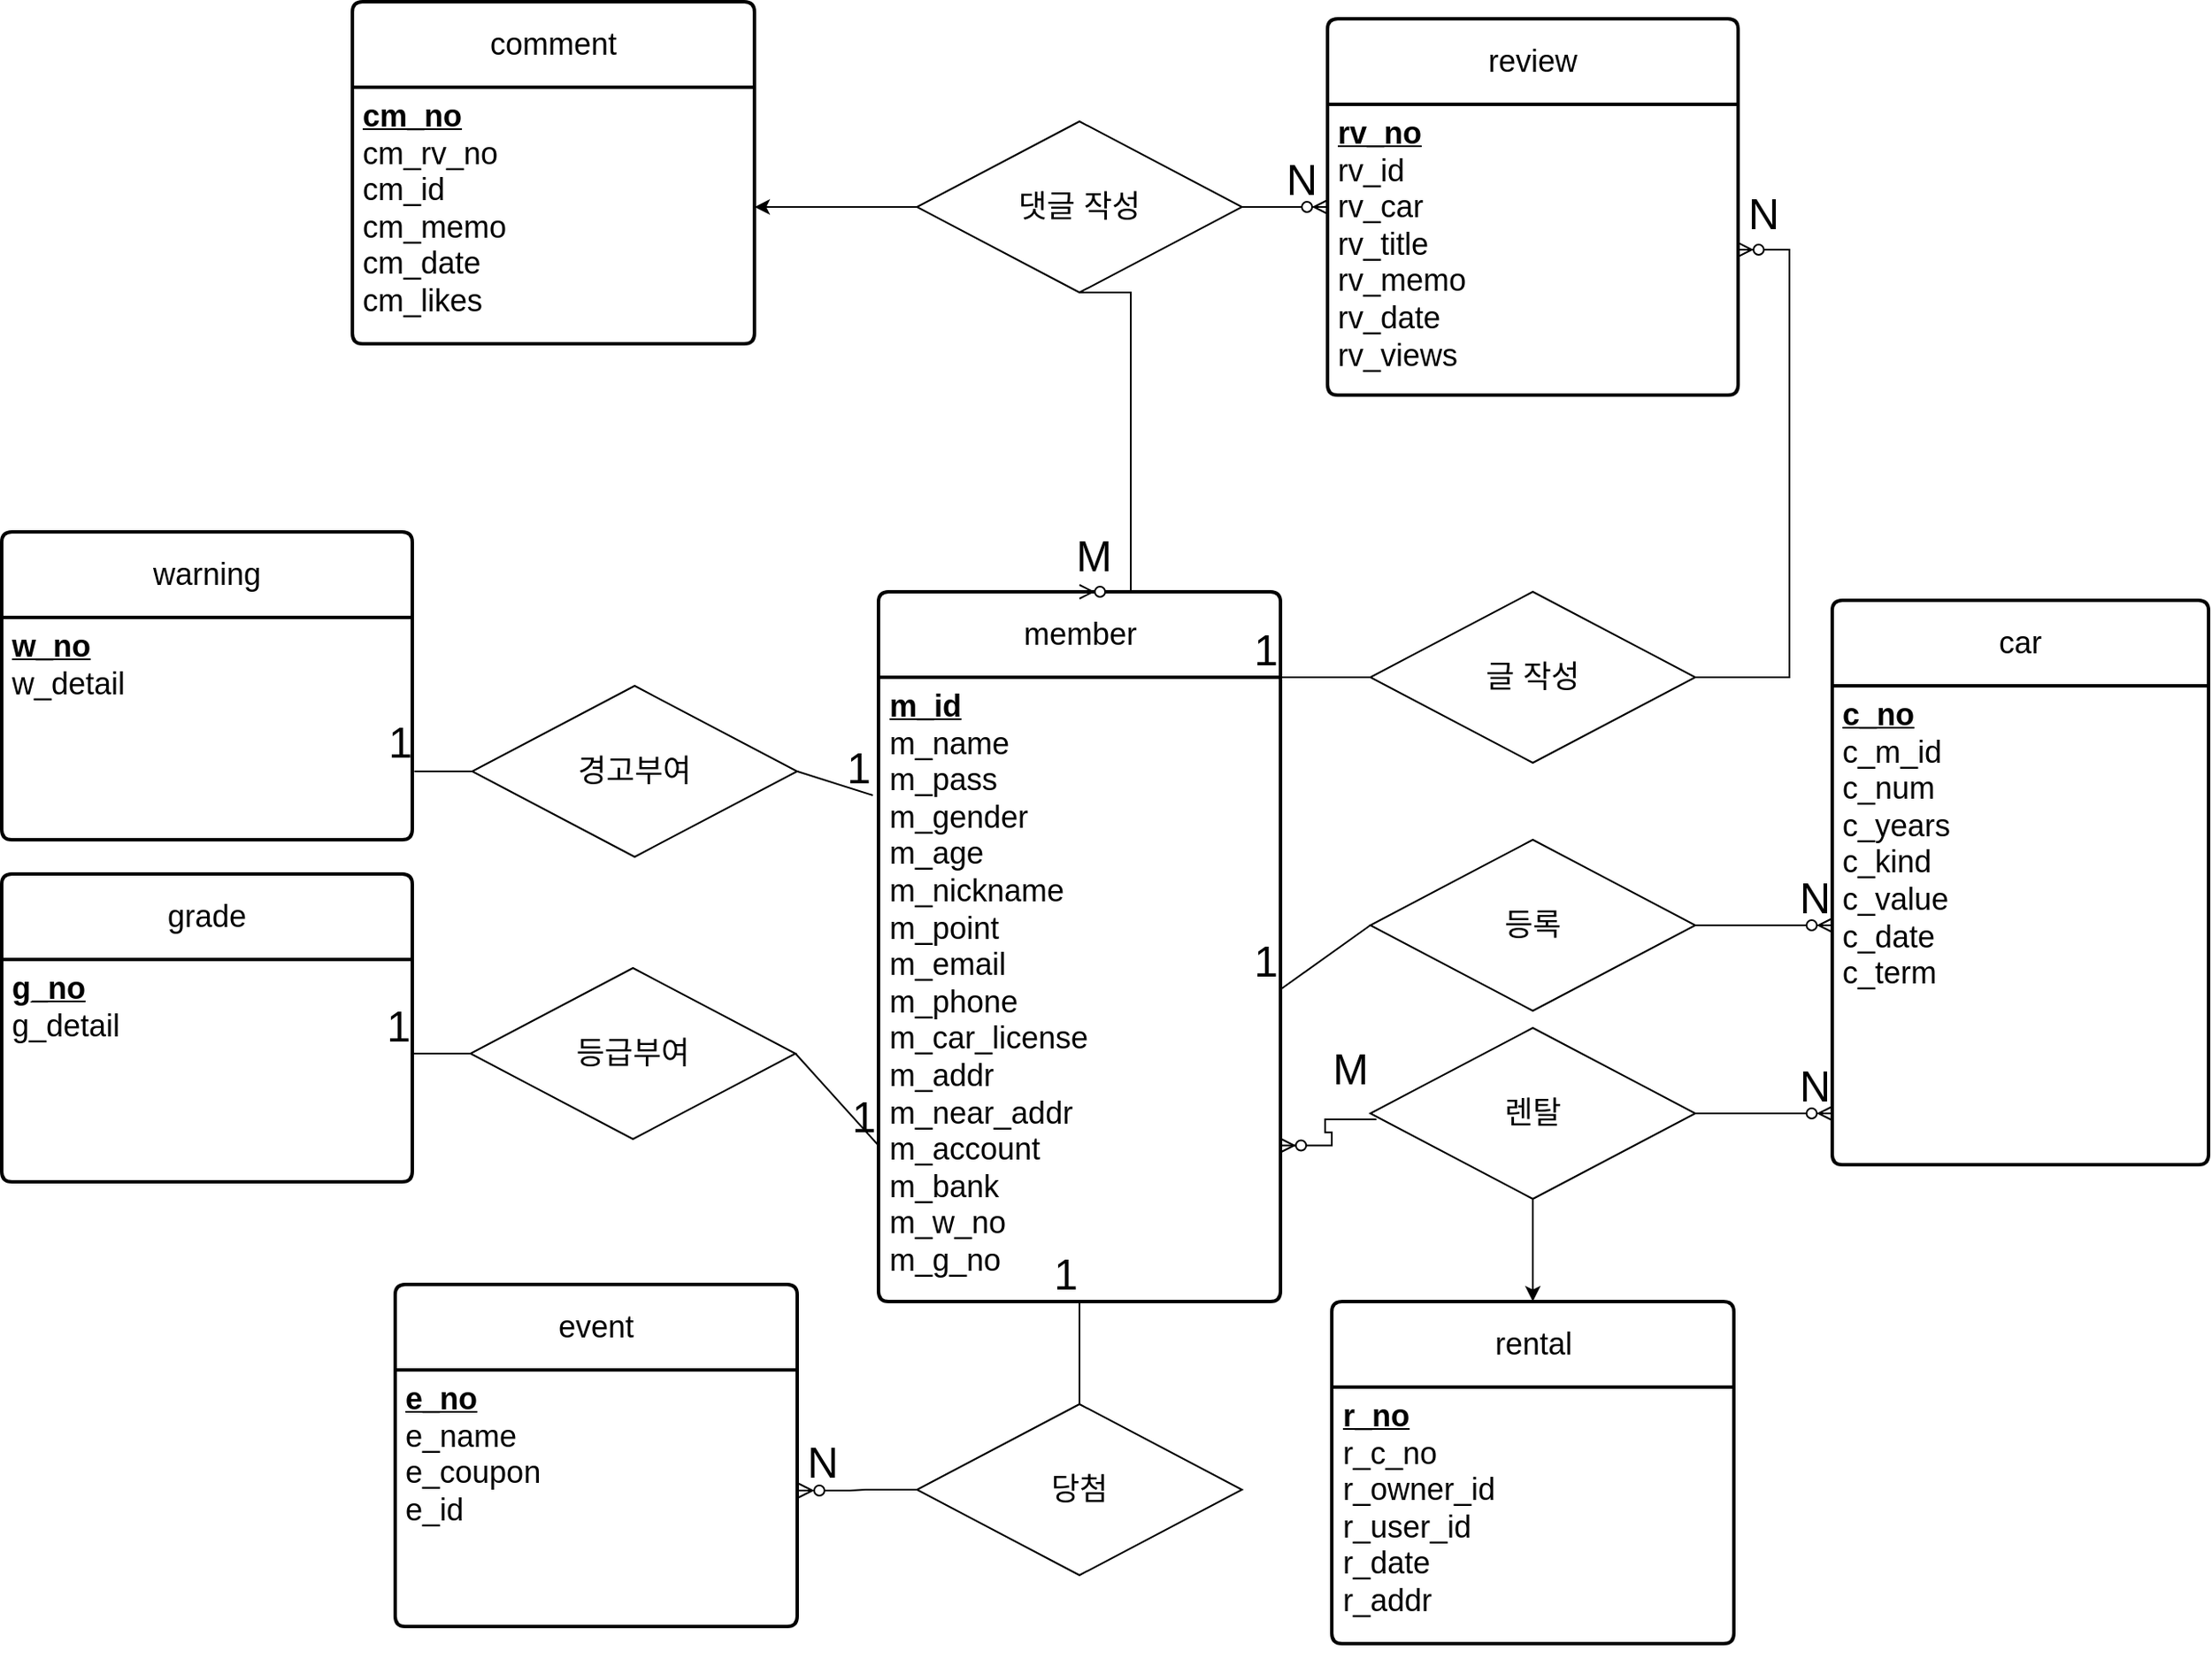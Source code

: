 <mxfile version="21.1.4" type="device">
  <diagram id="R2lEEEUBdFMjLlhIrx00" name="Page-1">
    <mxGraphModel dx="1894" dy="1558" grid="1" gridSize="10" guides="1" tooltips="1" connect="1" arrows="1" fold="1" page="1" pageScale="1" pageWidth="1100" pageHeight="850" math="0" shadow="0" extFonts="Permanent Marker^https://fonts.googleapis.com/css?family=Permanent+Marker">
      <root>
        <mxCell id="0" />
        <mxCell id="1" parent="0" />
        <mxCell id="oIED3Yfyv7fZwEA4ajrS-15" value="&lt;font style=&quot;font-size: 18px;&quot;&gt;member&lt;/font&gt;" style="swimlane;childLayout=stackLayout;horizontal=1;startSize=50;horizontalStack=0;rounded=1;fontSize=14;fontStyle=0;strokeWidth=2;resizeParent=0;resizeLast=1;shadow=0;dashed=0;align=center;arcSize=4;whiteSpace=wrap;html=1;" parent="1" vertex="1">
          <mxGeometry x="72.5" y="105" width="235" height="415" as="geometry" />
        </mxCell>
        <mxCell id="oIED3Yfyv7fZwEA4ajrS-16" value="&lt;font style=&quot;font-size: 18px;&quot;&gt;&lt;u&gt;&lt;b&gt;m_id&lt;/b&gt;&lt;/u&gt;&lt;br&gt;m_name&lt;br&gt;m_pass&lt;br&gt;m_gender&lt;br&gt;m_age&lt;br&gt;m_nickname&lt;br&gt;m_point&lt;br&gt;m_email&lt;br&gt;m_phone&lt;br&gt;m_car_license&lt;br&gt;m_addr&lt;br&gt;m_near_addr&lt;br&gt;m_account&lt;br&gt;m_bank&lt;br&gt;m_w_no&lt;br&gt;m_g_no&lt;br&gt;&lt;/font&gt;" style="align=left;strokeColor=none;fillColor=none;spacingLeft=4;fontSize=12;verticalAlign=top;resizable=0;rotatable=0;part=1;html=1;" parent="oIED3Yfyv7fZwEA4ajrS-15" vertex="1">
          <mxGeometry y="50" width="235" height="365" as="geometry" />
        </mxCell>
        <mxCell id="oIED3Yfyv7fZwEA4ajrS-19" value="&lt;font style=&quot;font-size: 18px;&quot;&gt;car&lt;/font&gt;" style="swimlane;childLayout=stackLayout;horizontal=1;startSize=50;horizontalStack=0;rounded=1;fontSize=14;fontStyle=0;strokeWidth=2;resizeParent=0;resizeLast=1;shadow=0;dashed=0;align=center;arcSize=4;whiteSpace=wrap;html=1;" parent="1" vertex="1">
          <mxGeometry x="630" y="110" width="220" height="330" as="geometry" />
        </mxCell>
        <mxCell id="oIED3Yfyv7fZwEA4ajrS-20" value="&lt;span style=&quot;font-size: 18px;&quot;&gt;&lt;u&gt;&lt;b&gt;c_no&lt;br&gt;&lt;/b&gt;&lt;/u&gt;c_m_id&lt;br&gt;c_num&lt;br&gt;c_years&lt;br&gt;c_kind&lt;br&gt;c_value&lt;br&gt;c_date&lt;br&gt;c_term&lt;br&gt;&lt;/span&gt;" style="align=left;strokeColor=none;fillColor=none;spacingLeft=4;fontSize=12;verticalAlign=top;resizable=0;rotatable=0;part=1;html=1;" parent="oIED3Yfyv7fZwEA4ajrS-19" vertex="1">
          <mxGeometry y="50" width="220" height="280" as="geometry" />
        </mxCell>
        <mxCell id="oIED3Yfyv7fZwEA4ajrS-21" value="&lt;font style=&quot;font-size: 18px;&quot;&gt;warning&lt;/font&gt;" style="swimlane;childLayout=stackLayout;horizontal=1;startSize=50;horizontalStack=0;rounded=1;fontSize=14;fontStyle=0;strokeWidth=2;resizeParent=0;resizeLast=1;shadow=0;dashed=0;align=center;arcSize=4;whiteSpace=wrap;html=1;" parent="1" vertex="1">
          <mxGeometry x="-440" y="70" width="240" height="180" as="geometry" />
        </mxCell>
        <mxCell id="oIED3Yfyv7fZwEA4ajrS-22" value="&lt;span style=&quot;font-size: 18px;&quot;&gt;&lt;u style=&quot;font-weight: bold;&quot;&gt;w_no&lt;/u&gt;&lt;br&gt;w_detail&lt;br&gt;&lt;/span&gt;" style="align=left;strokeColor=none;fillColor=none;spacingLeft=4;fontSize=12;verticalAlign=top;resizable=0;rotatable=0;part=1;html=1;" parent="oIED3Yfyv7fZwEA4ajrS-21" vertex="1">
          <mxGeometry y="50" width="240" height="130" as="geometry" />
        </mxCell>
        <mxCell id="oIED3Yfyv7fZwEA4ajrS-26" value="&lt;span style=&quot;font-size: 18px;&quot;&gt;경고부여&lt;/span&gt;" style="shape=rhombus;perimeter=rhombusPerimeter;whiteSpace=wrap;html=1;align=center;" parent="1" vertex="1">
          <mxGeometry x="-165" y="160" width="190" height="100" as="geometry" />
        </mxCell>
        <mxCell id="oIED3Yfyv7fZwEA4ajrS-33" value="" style="endArrow=none;html=1;rounded=0;entryX=1.005;entryY=0.692;entryDx=0;entryDy=0;exitX=0;exitY=0.5;exitDx=0;exitDy=0;entryPerimeter=0;" parent="1" source="oIED3Yfyv7fZwEA4ajrS-26" target="oIED3Yfyv7fZwEA4ajrS-22" edge="1">
          <mxGeometry relative="1" as="geometry">
            <mxPoint y="410" as="sourcePoint" />
            <mxPoint x="160" y="410" as="targetPoint" />
          </mxGeometry>
        </mxCell>
        <mxCell id="oIED3Yfyv7fZwEA4ajrS-34" value="1" style="resizable=0;html=1;whiteSpace=wrap;align=right;verticalAlign=bottom;fontSize=25;" parent="oIED3Yfyv7fZwEA4ajrS-33" connectable="0" vertex="1">
          <mxGeometry x="1" relative="1" as="geometry" />
        </mxCell>
        <mxCell id="oIED3Yfyv7fZwEA4ajrS-35" value="" style="endArrow=none;html=1;rounded=0;exitX=1;exitY=0.5;exitDx=0;exitDy=0;entryX=-0.014;entryY=0.189;entryDx=0;entryDy=0;entryPerimeter=0;" parent="1" source="oIED3Yfyv7fZwEA4ajrS-26" target="oIED3Yfyv7fZwEA4ajrS-16" edge="1">
          <mxGeometry relative="1" as="geometry">
            <mxPoint y="410" as="sourcePoint" />
            <mxPoint x="160" y="410" as="targetPoint" />
          </mxGeometry>
        </mxCell>
        <mxCell id="oIED3Yfyv7fZwEA4ajrS-36" value="1" style="resizable=0;html=1;whiteSpace=wrap;align=right;verticalAlign=bottom;fontSize=25;" parent="oIED3Yfyv7fZwEA4ajrS-35" connectable="0" vertex="1">
          <mxGeometry x="1" relative="1" as="geometry" />
        </mxCell>
        <mxCell id="oIED3Yfyv7fZwEA4ajrS-37" value="&lt;font style=&quot;font-size: 18px;&quot;&gt;등록&lt;/font&gt;" style="shape=rhombus;perimeter=rhombusPerimeter;whiteSpace=wrap;html=1;align=center;" parent="1" vertex="1">
          <mxGeometry x="360" y="250" width="190" height="100" as="geometry" />
        </mxCell>
        <mxCell id="oIED3Yfyv7fZwEA4ajrS-38" value="" style="edgeStyle=entityRelationEdgeStyle;fontSize=12;html=1;endArrow=ERzeroToMany;endFill=1;rounded=0;exitX=1;exitY=0.5;exitDx=0;exitDy=0;" parent="1" source="oIED3Yfyv7fZwEA4ajrS-37" target="oIED3Yfyv7fZwEA4ajrS-20" edge="1">
          <mxGeometry width="100" height="100" relative="1" as="geometry">
            <mxPoint x="360" y="510" as="sourcePoint" />
            <mxPoint x="460" y="410" as="targetPoint" />
          </mxGeometry>
        </mxCell>
        <mxCell id="oIED3Yfyv7fZwEA4ajrS-39" value="" style="endArrow=none;html=1;rounded=0;entryX=1;entryY=0.5;entryDx=0;entryDy=0;exitX=0;exitY=0.5;exitDx=0;exitDy=0;" parent="1" source="oIED3Yfyv7fZwEA4ajrS-37" target="oIED3Yfyv7fZwEA4ajrS-16" edge="1">
          <mxGeometry relative="1" as="geometry">
            <mxPoint x="330" y="460" as="sourcePoint" />
            <mxPoint x="490" y="460" as="targetPoint" />
          </mxGeometry>
        </mxCell>
        <mxCell id="oIED3Yfyv7fZwEA4ajrS-40" value="1" style="resizable=0;html=1;whiteSpace=wrap;align=right;verticalAlign=bottom;fontSize=25;" parent="oIED3Yfyv7fZwEA4ajrS-39" connectable="0" vertex="1">
          <mxGeometry x="1" relative="1" as="geometry" />
        </mxCell>
        <mxCell id="oIED3Yfyv7fZwEA4ajrS-41" value="N" style="resizable=0;html=1;whiteSpace=wrap;align=right;verticalAlign=bottom;fontSize=25;" parent="1" connectable="0" vertex="1">
          <mxGeometry x="630" y="300" as="geometry" />
        </mxCell>
        <mxCell id="oIED3Yfyv7fZwEA4ajrS-42" value="&lt;span style=&quot;font-size: 18px;&quot;&gt;rental&lt;/span&gt;" style="swimlane;childLayout=stackLayout;horizontal=1;startSize=50;horizontalStack=0;rounded=1;fontSize=14;fontStyle=0;strokeWidth=2;resizeParent=0;resizeLast=1;shadow=0;dashed=0;align=center;arcSize=4;whiteSpace=wrap;html=1;" parent="1" vertex="1">
          <mxGeometry x="337.5" y="520" width="235" height="200" as="geometry" />
        </mxCell>
        <mxCell id="oIED3Yfyv7fZwEA4ajrS-43" value="&lt;span style=&quot;font-size: 18px;&quot;&gt;&lt;u style=&quot;font-weight: bold;&quot;&gt;r_no&lt;/u&gt;&lt;br&gt;r_c_no&lt;br&gt;r_owner_id&lt;br&gt;r_user_id&lt;br&gt;r_date&lt;br&gt;r_addr&lt;br&gt;&lt;br&gt;&lt;/span&gt;" style="align=left;strokeColor=none;fillColor=none;spacingLeft=4;fontSize=12;verticalAlign=top;resizable=0;rotatable=0;part=1;html=1;" parent="oIED3Yfyv7fZwEA4ajrS-42" vertex="1">
          <mxGeometry y="50" width="235" height="150" as="geometry" />
        </mxCell>
        <mxCell id="oIED3Yfyv7fZwEA4ajrS-44" value="&lt;span style=&quot;font-size: 18px;&quot;&gt;comment&lt;/span&gt;" style="swimlane;childLayout=stackLayout;horizontal=1;startSize=50;horizontalStack=0;rounded=1;fontSize=14;fontStyle=0;strokeWidth=2;resizeParent=0;resizeLast=1;shadow=0;dashed=0;align=center;arcSize=4;whiteSpace=wrap;html=1;" parent="1" vertex="1">
          <mxGeometry x="-235" y="-240" width="235" height="200" as="geometry" />
        </mxCell>
        <mxCell id="oIED3Yfyv7fZwEA4ajrS-45" value="&lt;span style=&quot;font-size: 18px;&quot;&gt;&lt;b&gt;&lt;u&gt;cm_no&lt;br&gt;&lt;/u&gt;&lt;/b&gt;cm_rv_no&lt;br&gt;cm_id&lt;br&gt;cm_memo&lt;br&gt;cm_date&lt;br&gt;cm_likes&lt;br&gt;&lt;/span&gt;" style="align=left;strokeColor=none;fillColor=none;spacingLeft=4;fontSize=12;verticalAlign=top;resizable=0;rotatable=0;part=1;html=1;" parent="oIED3Yfyv7fZwEA4ajrS-44" vertex="1">
          <mxGeometry y="50" width="235" height="150" as="geometry" />
        </mxCell>
        <mxCell id="oIED3Yfyv7fZwEA4ajrS-59" style="edgeStyle=orthogonalEdgeStyle;rounded=0;orthogonalLoop=1;jettySize=auto;html=1;exitX=0.5;exitY=1;exitDx=0;exitDy=0;entryX=0.5;entryY=0;entryDx=0;entryDy=0;" parent="1" source="oIED3Yfyv7fZwEA4ajrS-54" target="oIED3Yfyv7fZwEA4ajrS-42" edge="1">
          <mxGeometry relative="1" as="geometry" />
        </mxCell>
        <mxCell id="oIED3Yfyv7fZwEA4ajrS-54" value="&lt;font style=&quot;font-size: 18px;&quot;&gt;렌탈&lt;/font&gt;" style="shape=rhombus;perimeter=rhombusPerimeter;whiteSpace=wrap;html=1;align=center;" parent="1" vertex="1">
          <mxGeometry x="360" y="360" width="190" height="100" as="geometry" />
        </mxCell>
        <mxCell id="oIED3Yfyv7fZwEA4ajrS-55" value="" style="edgeStyle=entityRelationEdgeStyle;fontSize=12;html=1;endArrow=ERzeroToMany;endFill=1;rounded=0;exitX=1;exitY=0.5;exitDx=0;exitDy=0;" parent="1" source="oIED3Yfyv7fZwEA4ajrS-54" edge="1">
          <mxGeometry width="100" height="100" relative="1" as="geometry">
            <mxPoint x="360" y="620" as="sourcePoint" />
            <mxPoint x="630" y="410" as="targetPoint" />
          </mxGeometry>
        </mxCell>
        <mxCell id="oIED3Yfyv7fZwEA4ajrS-58" value="N" style="resizable=0;html=1;whiteSpace=wrap;align=right;verticalAlign=bottom;fontSize=25;" parent="1" connectable="0" vertex="1">
          <mxGeometry x="630" y="410" as="geometry" />
        </mxCell>
        <mxCell id="oIED3Yfyv7fZwEA4ajrS-60" value="&lt;span style=&quot;font-size: 18px;&quot;&gt;event&lt;/span&gt;" style="swimlane;childLayout=stackLayout;horizontal=1;startSize=50;horizontalStack=0;rounded=1;fontSize=14;fontStyle=0;strokeWidth=2;resizeParent=0;resizeLast=1;shadow=0;dashed=0;align=center;arcSize=4;whiteSpace=wrap;html=1;" parent="1" vertex="1">
          <mxGeometry x="-210" y="510" width="235" height="200" as="geometry" />
        </mxCell>
        <mxCell id="oIED3Yfyv7fZwEA4ajrS-61" value="&lt;span style=&quot;font-size: 18px;&quot;&gt;&lt;b&gt;&lt;u&gt;e_no&lt;br&gt;&lt;/u&gt;&lt;/b&gt;e_name&lt;br&gt;e_coupon&lt;br&gt;e_id&lt;br&gt;&lt;/span&gt;" style="align=left;strokeColor=none;fillColor=none;spacingLeft=4;fontSize=12;verticalAlign=top;resizable=0;rotatable=0;part=1;html=1;" parent="oIED3Yfyv7fZwEA4ajrS-60" vertex="1">
          <mxGeometry y="50" width="235" height="150" as="geometry" />
        </mxCell>
        <mxCell id="oIED3Yfyv7fZwEA4ajrS-62" value="&lt;span style=&quot;font-size: 18px;&quot;&gt;당첨&lt;/span&gt;" style="shape=rhombus;perimeter=rhombusPerimeter;whiteSpace=wrap;html=1;align=center;" parent="1" vertex="1">
          <mxGeometry x="95" y="580" width="190" height="100" as="geometry" />
        </mxCell>
        <mxCell id="oIED3Yfyv7fZwEA4ajrS-63" value="" style="endArrow=none;html=1;rounded=0;entryX=0.5;entryY=1;entryDx=0;entryDy=0;exitX=0.5;exitY=0;exitDx=0;exitDy=0;" parent="1" source="oIED3Yfyv7fZwEA4ajrS-62" target="oIED3Yfyv7fZwEA4ajrS-16" edge="1">
          <mxGeometry relative="1" as="geometry">
            <mxPoint x="10" y="520" as="sourcePoint" />
            <mxPoint x="170" y="520" as="targetPoint" />
          </mxGeometry>
        </mxCell>
        <mxCell id="oIED3Yfyv7fZwEA4ajrS-64" value="1" style="resizable=0;html=1;whiteSpace=wrap;align=right;verticalAlign=bottom;fontSize=25;" parent="oIED3Yfyv7fZwEA4ajrS-63" connectable="0" vertex="1">
          <mxGeometry x="1" relative="1" as="geometry" />
        </mxCell>
        <mxCell id="oIED3Yfyv7fZwEA4ajrS-65" value="" style="edgeStyle=entityRelationEdgeStyle;fontSize=12;html=1;endArrow=ERzeroToMany;endFill=1;rounded=0;exitX=0;exitY=0.5;exitDx=0;exitDy=0;entryX=1.004;entryY=0.47;entryDx=0;entryDy=0;entryPerimeter=0;" parent="1" source="oIED3Yfyv7fZwEA4ajrS-62" target="oIED3Yfyv7fZwEA4ajrS-61" edge="1">
          <mxGeometry width="100" height="100" relative="1" as="geometry">
            <mxPoint x="40" y="570" as="sourcePoint" />
            <mxPoint x="140" y="470" as="targetPoint" />
          </mxGeometry>
        </mxCell>
        <mxCell id="oIED3Yfyv7fZwEA4ajrS-66" value="N" style="resizable=0;html=1;whiteSpace=wrap;align=right;verticalAlign=bottom;fontSize=25;" parent="1" connectable="0" vertex="1">
          <mxGeometry x="50" y="630" as="geometry" />
        </mxCell>
        <mxCell id="oIED3Yfyv7fZwEA4ajrS-67" value="&lt;span style=&quot;font-size: 18px;&quot;&gt;review&lt;/span&gt;" style="swimlane;childLayout=stackLayout;horizontal=1;startSize=50;horizontalStack=0;rounded=1;fontSize=14;fontStyle=0;strokeWidth=2;resizeParent=0;resizeLast=1;shadow=0;dashed=0;align=center;arcSize=4;whiteSpace=wrap;html=1;" parent="1" vertex="1">
          <mxGeometry x="335" y="-230" width="240" height="220" as="geometry" />
        </mxCell>
        <mxCell id="oIED3Yfyv7fZwEA4ajrS-68" value="&lt;span style=&quot;font-size: 18px;&quot;&gt;&lt;b&gt;&lt;u&gt;rv_no&lt;br&gt;&lt;/u&gt;&lt;/b&gt;rv_id&lt;br&gt;rv_car&lt;br&gt;rv_title&lt;br&gt;rv_memo&lt;br&gt;rv_date&lt;br&gt;rv_views&lt;br&gt;&lt;/span&gt;" style="align=left;strokeColor=none;fillColor=none;spacingLeft=4;fontSize=12;verticalAlign=top;resizable=0;rotatable=0;part=1;html=1;" parent="oIED3Yfyv7fZwEA4ajrS-67" vertex="1">
          <mxGeometry y="50" width="240" height="170" as="geometry" />
        </mxCell>
        <mxCell id="oIED3Yfyv7fZwEA4ajrS-71" value="&lt;span style=&quot;font-size: 18px;&quot;&gt;글 작성&lt;/span&gt;" style="shape=rhombus;perimeter=rhombusPerimeter;whiteSpace=wrap;html=1;align=center;" parent="1" vertex="1">
          <mxGeometry x="360" y="105" width="190" height="100" as="geometry" />
        </mxCell>
        <mxCell id="oIED3Yfyv7fZwEA4ajrS-100" style="edgeStyle=orthogonalEdgeStyle;rounded=0;orthogonalLoop=1;jettySize=auto;html=1;exitX=0;exitY=0.5;exitDx=0;exitDy=0;entryX=1;entryY=0.467;entryDx=0;entryDy=0;entryPerimeter=0;" parent="1" source="oIED3Yfyv7fZwEA4ajrS-72" target="oIED3Yfyv7fZwEA4ajrS-45" edge="1">
          <mxGeometry relative="1" as="geometry" />
        </mxCell>
        <mxCell id="oIED3Yfyv7fZwEA4ajrS-72" value="&lt;span style=&quot;font-size: 18px;&quot;&gt;댓글 작성&lt;/span&gt;" style="shape=rhombus;perimeter=rhombusPerimeter;whiteSpace=wrap;html=1;align=center;" parent="1" vertex="1">
          <mxGeometry x="95" y="-170" width="190" height="100" as="geometry" />
        </mxCell>
        <mxCell id="oIED3Yfyv7fZwEA4ajrS-73" value="&lt;span style=&quot;font-size: 18px;&quot;&gt;grade&lt;/span&gt;" style="swimlane;childLayout=stackLayout;horizontal=1;startSize=50;horizontalStack=0;rounded=1;fontSize=14;fontStyle=0;strokeWidth=2;resizeParent=0;resizeLast=1;shadow=0;dashed=0;align=center;arcSize=4;whiteSpace=wrap;html=1;" parent="1" vertex="1">
          <mxGeometry x="-440" y="270" width="240" height="180" as="geometry" />
        </mxCell>
        <mxCell id="oIED3Yfyv7fZwEA4ajrS-74" value="&lt;span style=&quot;font-size: 18px;&quot;&gt;&lt;b&gt;&lt;u&gt;g_no&lt;br&gt;&lt;/u&gt;&lt;/b&gt;g_detail&lt;br&gt;&lt;/span&gt;" style="align=left;strokeColor=none;fillColor=none;spacingLeft=4;fontSize=12;verticalAlign=top;resizable=0;rotatable=0;part=1;html=1;" parent="oIED3Yfyv7fZwEA4ajrS-73" vertex="1">
          <mxGeometry y="50" width="240" height="130" as="geometry" />
        </mxCell>
        <mxCell id="oIED3Yfyv7fZwEA4ajrS-76" value="&lt;span style=&quot;font-size: 18px;&quot;&gt;등급부여&lt;/span&gt;" style="shape=rhombus;perimeter=rhombusPerimeter;whiteSpace=wrap;html=1;align=center;" parent="1" vertex="1">
          <mxGeometry x="-166" y="325" width="190" height="100" as="geometry" />
        </mxCell>
        <mxCell id="oIED3Yfyv7fZwEA4ajrS-77" value="" style="endArrow=none;html=1;rounded=0;entryX=1.005;entryY=0.692;entryDx=0;entryDy=0;exitX=0;exitY=0.5;exitDx=0;exitDy=0;entryPerimeter=0;" parent="1" source="oIED3Yfyv7fZwEA4ajrS-76" edge="1">
          <mxGeometry relative="1" as="geometry">
            <mxPoint x="-1" y="575" as="sourcePoint" />
            <mxPoint x="-200" y="375" as="targetPoint" />
          </mxGeometry>
        </mxCell>
        <mxCell id="oIED3Yfyv7fZwEA4ajrS-78" value="1" style="resizable=0;html=1;whiteSpace=wrap;align=right;verticalAlign=bottom;fontSize=25;" parent="oIED3Yfyv7fZwEA4ajrS-77" connectable="0" vertex="1">
          <mxGeometry x="1" relative="1" as="geometry" />
        </mxCell>
        <mxCell id="oIED3Yfyv7fZwEA4ajrS-79" value="" style="endArrow=none;html=1;rounded=0;exitX=1;exitY=0.5;exitDx=0;exitDy=0;entryX=0;entryY=0.75;entryDx=0;entryDy=0;" parent="1" source="oIED3Yfyv7fZwEA4ajrS-76" target="oIED3Yfyv7fZwEA4ajrS-16" edge="1">
          <mxGeometry relative="1" as="geometry">
            <mxPoint x="-1" y="575" as="sourcePoint" />
            <mxPoint x="71" y="375" as="targetPoint" />
          </mxGeometry>
        </mxCell>
        <mxCell id="oIED3Yfyv7fZwEA4ajrS-80" value="1" style="resizable=0;html=1;whiteSpace=wrap;align=right;verticalAlign=bottom;fontSize=25;" parent="oIED3Yfyv7fZwEA4ajrS-79" connectable="0" vertex="1">
          <mxGeometry x="1" relative="1" as="geometry" />
        </mxCell>
        <mxCell id="oIED3Yfyv7fZwEA4ajrS-82" value="" style="endArrow=none;html=1;rounded=0;entryX=1;entryY=0;entryDx=0;entryDy=0;exitX=0;exitY=0.5;exitDx=0;exitDy=0;" parent="1" source="oIED3Yfyv7fZwEA4ajrS-71" target="oIED3Yfyv7fZwEA4ajrS-16" edge="1">
          <mxGeometry relative="1" as="geometry">
            <mxPoint x="370" y="310" as="sourcePoint" />
            <mxPoint x="315" y="310" as="targetPoint" />
          </mxGeometry>
        </mxCell>
        <mxCell id="oIED3Yfyv7fZwEA4ajrS-83" value="1" style="resizable=0;html=1;whiteSpace=wrap;align=right;verticalAlign=bottom;fontSize=25;" parent="oIED3Yfyv7fZwEA4ajrS-82" connectable="0" vertex="1">
          <mxGeometry x="1" relative="1" as="geometry" />
        </mxCell>
        <mxCell id="oIED3Yfyv7fZwEA4ajrS-84" value="" style="edgeStyle=entityRelationEdgeStyle;fontSize=12;html=1;endArrow=ERzeroToMany;endFill=1;rounded=0;exitX=1;exitY=0.5;exitDx=0;exitDy=0;" parent="1" source="oIED3Yfyv7fZwEA4ajrS-71" target="oIED3Yfyv7fZwEA4ajrS-68" edge="1">
          <mxGeometry width="100" height="100" relative="1" as="geometry">
            <mxPoint x="560" y="310" as="sourcePoint" />
            <mxPoint x="640" y="310" as="targetPoint" />
          </mxGeometry>
        </mxCell>
        <mxCell id="oIED3Yfyv7fZwEA4ajrS-85" value="N" style="resizable=0;html=1;whiteSpace=wrap;align=right;verticalAlign=bottom;fontSize=25;" parent="1" connectable="0" vertex="1">
          <mxGeometry x="600" y="-100" as="geometry" />
        </mxCell>
        <mxCell id="oIED3Yfyv7fZwEA4ajrS-88" value="" style="edgeStyle=entityRelationEdgeStyle;fontSize=12;html=1;endArrow=ERzeroToMany;endFill=1;rounded=0;entryX=0;entryY=0.5;entryDx=0;entryDy=0;exitX=1;exitY=0.5;exitDx=0;exitDy=0;" parent="1" source="oIED3Yfyv7fZwEA4ajrS-72" target="oIED3Yfyv7fZwEA4ajrS-67" edge="1">
          <mxGeometry width="100" height="100" relative="1" as="geometry">
            <mxPoint x="190" y="150" as="sourcePoint" />
            <mxPoint x="290" y="50" as="targetPoint" />
          </mxGeometry>
        </mxCell>
        <mxCell id="oIED3Yfyv7fZwEA4ajrS-91" value="N" style="resizable=0;html=1;whiteSpace=wrap;align=right;verticalAlign=bottom;fontSize=25;" parent="1" connectable="0" vertex="1">
          <mxGeometry x="330" y="-120" as="geometry" />
        </mxCell>
        <mxCell id="oIED3Yfyv7fZwEA4ajrS-95" value="" style="edgeStyle=entityRelationEdgeStyle;fontSize=12;html=1;endArrow=ERzeroToMany;endFill=1;rounded=0;exitX=0.019;exitY=0.535;exitDx=0;exitDy=0;exitPerimeter=0;entryX=1;entryY=0.75;entryDx=0;entryDy=0;" parent="1" source="oIED3Yfyv7fZwEA4ajrS-54" target="oIED3Yfyv7fZwEA4ajrS-16" edge="1">
          <mxGeometry width="100" height="100" relative="1" as="geometry">
            <mxPoint x="310" y="460" as="sourcePoint" />
            <mxPoint x="410" y="360" as="targetPoint" />
          </mxGeometry>
        </mxCell>
        <mxCell id="oIED3Yfyv7fZwEA4ajrS-96" value="M" style="resizable=0;html=1;whiteSpace=wrap;align=right;verticalAlign=bottom;fontSize=25;" parent="1" connectable="0" vertex="1">
          <mxGeometry x="360" y="400" as="geometry" />
        </mxCell>
        <mxCell id="oIED3Yfyv7fZwEA4ajrS-98" value="" style="edgeStyle=entityRelationEdgeStyle;fontSize=12;html=1;endArrow=ERzeroToMany;endFill=1;rounded=0;exitX=0.5;exitY=1;exitDx=0;exitDy=0;entryX=0.5;entryY=0;entryDx=0;entryDy=0;" parent="1" source="oIED3Yfyv7fZwEA4ajrS-72" target="oIED3Yfyv7fZwEA4ajrS-15" edge="1">
          <mxGeometry width="100" height="100" relative="1" as="geometry">
            <mxPoint x="190" y="-50" as="sourcePoint" />
            <mxPoint x="290" y="-150" as="targetPoint" />
          </mxGeometry>
        </mxCell>
        <mxCell id="oIED3Yfyv7fZwEA4ajrS-99" value="M" style="resizable=0;html=1;whiteSpace=wrap;align=right;verticalAlign=bottom;fontSize=25;" parent="1" connectable="0" vertex="1">
          <mxGeometry x="210" y="100" as="geometry" />
        </mxCell>
      </root>
    </mxGraphModel>
  </diagram>
</mxfile>
